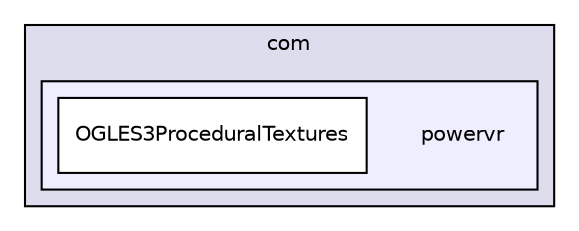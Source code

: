 digraph "PVR/SDK_3.4/Examples/Advanced/ProceduralTextures/OGLES3/Build/Android/src/com/powervr" {
  compound=true
  node [ fontsize="10", fontname="Helvetica"];
  edge [ labelfontsize="10", labelfontname="Helvetica"];
  subgraph clusterdir_ac48884de4131f30a8829b6456f011bd {
    graph [ bgcolor="#ddddee", pencolor="black", label="com" fontname="Helvetica", fontsize="10", URL="dir_ac48884de4131f30a8829b6456f011bd.html"]
  subgraph clusterdir_9cd4841c744280db5a2d646c2cbcc153 {
    graph [ bgcolor="#eeeeff", pencolor="black", label="" URL="dir_9cd4841c744280db5a2d646c2cbcc153.html"];
    dir_9cd4841c744280db5a2d646c2cbcc153 [shape=plaintext label="powervr"];
    dir_58e4e1430f3ec98bfd9ef322be9863d8 [shape=box label="OGLES3ProceduralTextures" color="black" fillcolor="white" style="filled" URL="dir_58e4e1430f3ec98bfd9ef322be9863d8.html"];
  }
  }
}
